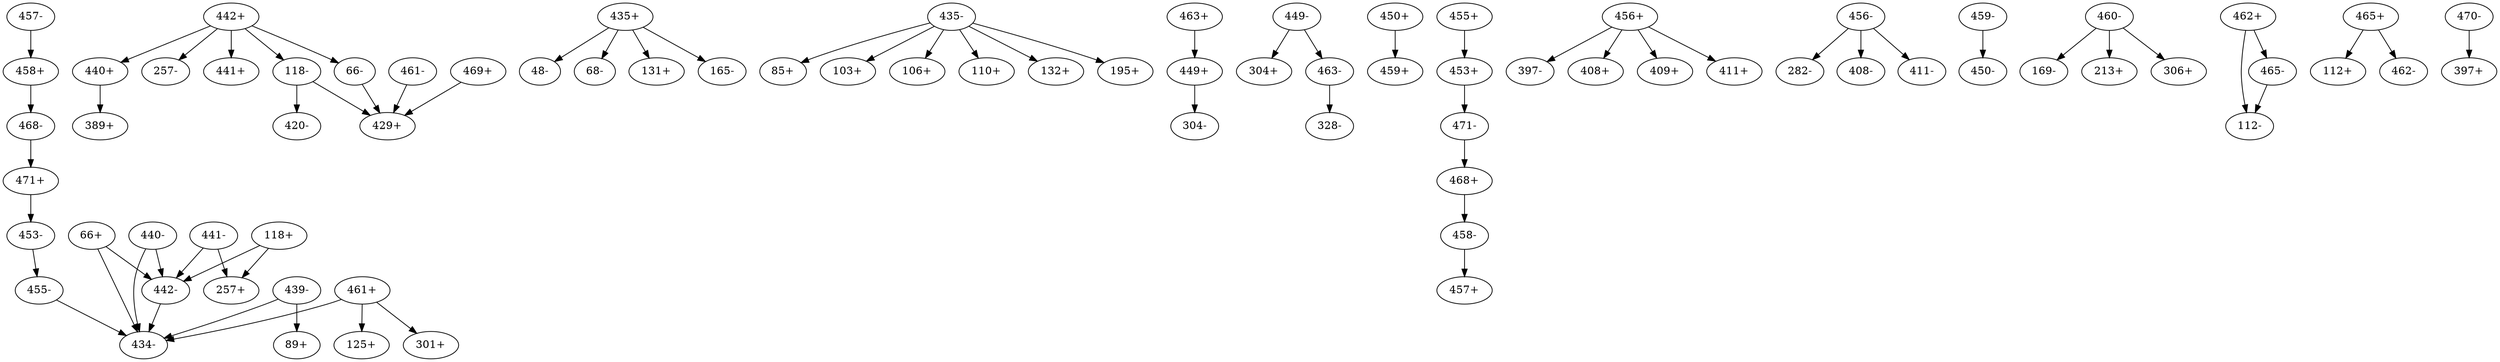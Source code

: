 digraph dist {
graph [k=96 s=1000 n=10]
"66+" -> "434-" [d=-36 e=42.3 n=11]
"66+" -> "442-" [d=-2116 e=19.3 n=53]
"66-" -> "429+" [d=-104 e=31.4 n=20]
"118+" -> "257+" [d=-109 e=22.7 n=38]
"118+" -> "442-" [d=-2176 e=28.6 n=24]
"118-" -> "420-" [d=-61 e=28.6 n=24]
"118-" -> "429+" [d=-72 e=31.4 n=20]
"435+" -> "48-" [d=-153 e=12.1 n=135]
"435+" -> "68-" [d=-134 e=9.8 n=204]
"435+" -> "131+" [d=-153 e=12.4 n=127]
"435+" -> "165-" [d=-82 e=12.9 n=118]
"435-" -> "85+" [d=-138 e=10.8 n=167]
"435-" -> "103+" [d=-100 e=33.0 n=18]
"435-" -> "106+" [d=-83 e=9.2 n=232]
"435-" -> "110+" [d=-43 e=19.4 n=52]
"435-" -> "132+" [d=-116 e=25.6 n=30]
"435-" -> "195+" [d=-118 e=18.3 n=59]
"439-" -> "89+" [d=-103 e=23.0 n=37]
"439-" -> "434-" [d=-110 e=29.9 n=22]
"440+" -> "389+" [d=-223 e=42.3 n=11]
"440-" -> "434-" [d=-125 e=32.2 n=19]
"440-" -> "442-" [d=-2201 e=26.0 n=29]
"441-" -> "257+" [d=-178 e=23.7 n=35]
"441-" -> "442-" [d=-2195 e=29.2 n=23]
"442+" -> "66-" [d=-2116 e=19.3 n=53]
"442+" -> "118-" [d=-2176 e=28.6 n=24]
"442+" -> "257-" [d=-2133 e=33.0 n=18]
"442+" -> "440+" [d=-2201 e=26.0 n=29]
"442+" -> "441+" [d=-2195 e=29.2 n=23]
"442-" -> "434-" [d=-137 e=8.5 n=273]
"449+" -> "304-" [d=-64533 e=32.2 n=19]
"449-" -> "304+" [d=-170 e=19.1 n=54]
"449-" -> "463-" [d=-201 e=19.6 n=51]
"450+" -> "459+" [d=-95 e=27.0 n=27]
"453+" -> "471-" [d=-496 e=44.3 n=10]
"453-" -> "455-" [d=-473 e=34.0 n=17]
"455+" -> "453+" [d=-473 e=34.0 n=17]
"455-" -> "434-" [d=-216 e=17.8 n=62]
"456+" -> "397-" [d=-189 e=24.4 n=33]
"456+" -> "408+" [d=-2232 e=37.5 n=14]
"456+" -> "409+" [d=-2211 e=42.3 n=11]
"456+" -> "411+" [d=-2222 e=37.5 n=14]
"456-" -> "282-" [d=-78 e=31.4 n=20]
"456-" -> "408-" [d=-118 e=40.5 n=12]
"456-" -> "411-" [d=-122 e=29.2 n=23]
"457-" -> "458+" [d=-501 e=36.2 n=15]
"458+" -> "468-" [d=-482 e=35.1 n=16]
"458-" -> "457+" [d=-501 e=36.2 n=15]
"459-" -> "450-" [d=-95 e=27.0 n=27]
"460-" -> "169-" [d=-119 e=27.0 n=27]
"460-" -> "213+" [d=-42 e=34.0 n=17]
"460-" -> "306+" [d=-94 e=37.5 n=14]
"461+" -> "125+" [d=-161 e=40.5 n=12]
"461+" -> "301+" [d=-94 e=26.0 n=29]
"461+" -> "434-" [d=-116 e=28.0 n=25]
"461-" -> "429+" [d=-114 e=36.2 n=15]
"462+" -> "112-" [d=-93 e=24.0 n=34]
"462+" -> "465-" [d=-502 e=20.9 n=45]
"463+" -> "449+" [d=-201 e=19.6 n=51]
"463-" -> "328-" [d=-75726 e=42.3 n=11]
"465+" -> "112+" [d=-129 e=25.2 n=31]
"465+" -> "462-" [d=-502 e=20.9 n=45]
"465-" -> "112-" [d=-111257 e=34.0 n=17]
"468+" -> "458-" [d=-482 e=35.1 n=16]
"468-" -> "471+" [d=-203 e=23.7 n=35]
"469+" -> "429+" [d=-81 e=33.0 n=18]
"470-" -> "397+" [d=-193 e=19.6 n=51]
"471+" -> "453-" [d=-496 e=44.3 n=10]
"471-" -> "468+" [d=-203 e=23.7 n=35]
}
